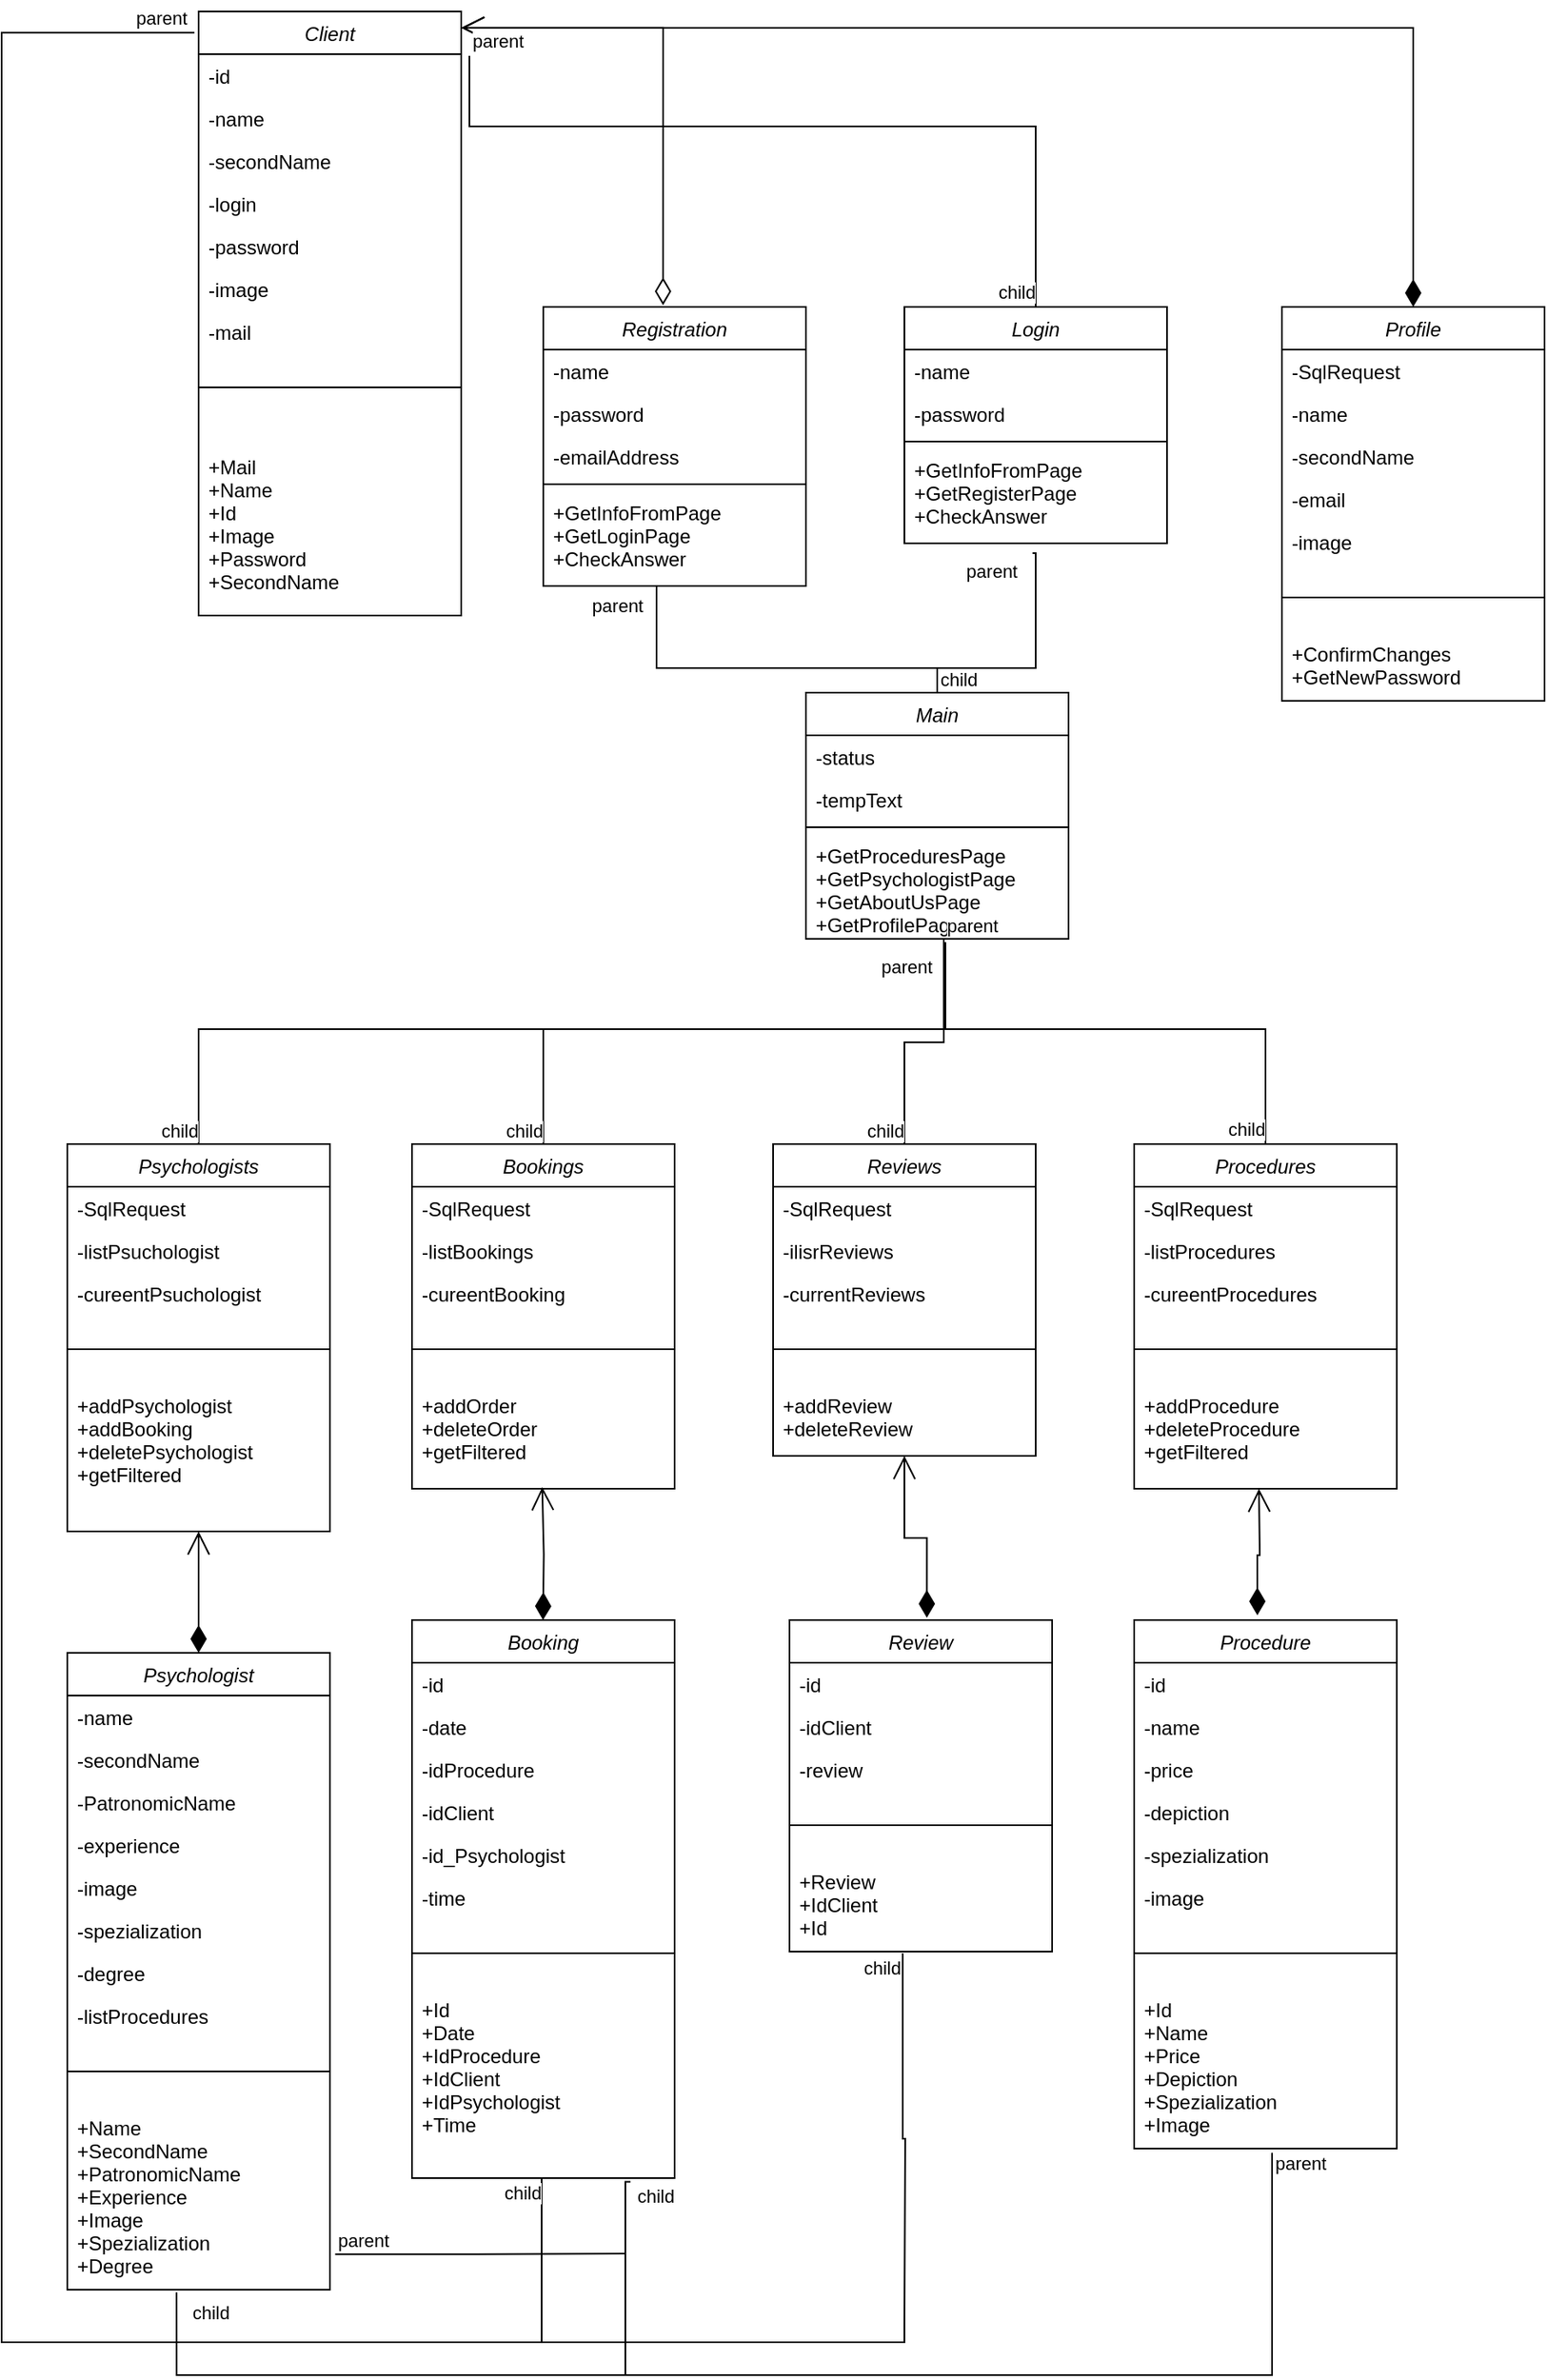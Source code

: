 <mxfile version="21.1.1" type="device">
  <diagram id="C5RBs43oDa-KdzZeNtuy" name="Page-1">
    <mxGraphModel dx="1161" dy="632" grid="1" gridSize="10" guides="1" tooltips="1" connect="1" arrows="1" fold="1" page="1" pageScale="1" pageWidth="827" pageHeight="1169" math="0" shadow="0">
      <root>
        <mxCell id="WIyWlLk6GJQsqaUBKTNV-0" />
        <mxCell id="WIyWlLk6GJQsqaUBKTNV-1" parent="WIyWlLk6GJQsqaUBKTNV-0" />
        <mxCell id="zkfFHV4jXpPFQw0GAbJ--0" value="Login" style="swimlane;fontStyle=2;align=center;verticalAlign=top;childLayout=stackLayout;horizontal=1;startSize=26;horizontalStack=0;resizeParent=1;resizeLast=0;collapsible=1;marginBottom=0;rounded=0;shadow=0;strokeWidth=1;" parent="WIyWlLk6GJQsqaUBKTNV-1" vertex="1">
          <mxGeometry x="950" y="200" width="160" height="144" as="geometry">
            <mxRectangle x="230" y="140" width="160" height="26" as="alternateBounds" />
          </mxGeometry>
        </mxCell>
        <mxCell id="zkfFHV4jXpPFQw0GAbJ--1" value="-name" style="text;align=left;verticalAlign=top;spacingLeft=4;spacingRight=4;overflow=hidden;rotatable=0;points=[[0,0.5],[1,0.5]];portConstraint=eastwest;" parent="zkfFHV4jXpPFQw0GAbJ--0" vertex="1">
          <mxGeometry y="26" width="160" height="26" as="geometry" />
        </mxCell>
        <mxCell id="zkfFHV4jXpPFQw0GAbJ--2" value="-password" style="text;align=left;verticalAlign=top;spacingLeft=4;spacingRight=4;overflow=hidden;rotatable=0;points=[[0,0.5],[1,0.5]];portConstraint=eastwest;rounded=0;shadow=0;html=0;" parent="zkfFHV4jXpPFQw0GAbJ--0" vertex="1">
          <mxGeometry y="52" width="160" height="26" as="geometry" />
        </mxCell>
        <mxCell id="zkfFHV4jXpPFQw0GAbJ--4" value="" style="line;html=1;strokeWidth=1;align=left;verticalAlign=middle;spacingTop=-1;spacingLeft=3;spacingRight=3;rotatable=0;labelPosition=right;points=[];portConstraint=eastwest;" parent="zkfFHV4jXpPFQw0GAbJ--0" vertex="1">
          <mxGeometry y="78" width="160" height="8" as="geometry" />
        </mxCell>
        <mxCell id="zkfFHV4jXpPFQw0GAbJ--5" value="+GetInfoFromPage&#xa;+GetRegisterPage&#xa;+CheckAnswer" style="text;align=left;verticalAlign=top;spacingLeft=4;spacingRight=4;overflow=hidden;rotatable=0;points=[[0,0.5],[1,0.5]];portConstraint=eastwest;" parent="zkfFHV4jXpPFQw0GAbJ--0" vertex="1">
          <mxGeometry y="86" width="160" height="58" as="geometry" />
        </mxCell>
        <mxCell id="DSKrsRKbFXYsqe4rTTjS-1" value="Registration" style="swimlane;fontStyle=2;align=center;verticalAlign=top;childLayout=stackLayout;horizontal=1;startSize=26;horizontalStack=0;resizeParent=1;resizeLast=0;collapsible=1;marginBottom=0;rounded=0;shadow=0;strokeWidth=1;" vertex="1" parent="WIyWlLk6GJQsqaUBKTNV-1">
          <mxGeometry x="730" y="200" width="160" height="170" as="geometry">
            <mxRectangle x="230" y="140" width="160" height="26" as="alternateBounds" />
          </mxGeometry>
        </mxCell>
        <mxCell id="DSKrsRKbFXYsqe4rTTjS-2" value="-name" style="text;align=left;verticalAlign=top;spacingLeft=4;spacingRight=4;overflow=hidden;rotatable=0;points=[[0,0.5],[1,0.5]];portConstraint=eastwest;" vertex="1" parent="DSKrsRKbFXYsqe4rTTjS-1">
          <mxGeometry y="26" width="160" height="26" as="geometry" />
        </mxCell>
        <mxCell id="DSKrsRKbFXYsqe4rTTjS-3" value="-password" style="text;align=left;verticalAlign=top;spacingLeft=4;spacingRight=4;overflow=hidden;rotatable=0;points=[[0,0.5],[1,0.5]];portConstraint=eastwest;rounded=0;shadow=0;html=0;" vertex="1" parent="DSKrsRKbFXYsqe4rTTjS-1">
          <mxGeometry y="52" width="160" height="26" as="geometry" />
        </mxCell>
        <mxCell id="DSKrsRKbFXYsqe4rTTjS-4" value="-emailAddress" style="text;align=left;verticalAlign=top;spacingLeft=4;spacingRight=4;overflow=hidden;rotatable=0;points=[[0,0.5],[1,0.5]];portConstraint=eastwest;rounded=0;shadow=0;html=0;" vertex="1" parent="DSKrsRKbFXYsqe4rTTjS-1">
          <mxGeometry y="78" width="160" height="26" as="geometry" />
        </mxCell>
        <mxCell id="DSKrsRKbFXYsqe4rTTjS-5" value="" style="line;html=1;strokeWidth=1;align=left;verticalAlign=middle;spacingTop=-1;spacingLeft=3;spacingRight=3;rotatable=0;labelPosition=right;points=[];portConstraint=eastwest;" vertex="1" parent="DSKrsRKbFXYsqe4rTTjS-1">
          <mxGeometry y="104" width="160" height="8" as="geometry" />
        </mxCell>
        <mxCell id="DSKrsRKbFXYsqe4rTTjS-6" value="+GetInfoFromPage&#xa;+GetLoginPage&#xa;+CheckAnswer" style="text;align=left;verticalAlign=top;spacingLeft=4;spacingRight=4;overflow=hidden;rotatable=0;points=[[0,0.5],[1,0.5]];portConstraint=eastwest;" vertex="1" parent="DSKrsRKbFXYsqe4rTTjS-1">
          <mxGeometry y="112" width="160" height="58" as="geometry" />
        </mxCell>
        <mxCell id="DSKrsRKbFXYsqe4rTTjS-7" value="Main" style="swimlane;fontStyle=2;align=center;verticalAlign=top;childLayout=stackLayout;horizontal=1;startSize=26;horizontalStack=0;resizeParent=1;resizeLast=0;collapsible=1;marginBottom=0;rounded=0;shadow=0;strokeWidth=1;" vertex="1" parent="WIyWlLk6GJQsqaUBKTNV-1">
          <mxGeometry x="890" y="435" width="160" height="150" as="geometry">
            <mxRectangle x="230" y="140" width="160" height="26" as="alternateBounds" />
          </mxGeometry>
        </mxCell>
        <mxCell id="DSKrsRKbFXYsqe4rTTjS-8" value="-status" style="text;align=left;verticalAlign=top;spacingLeft=4;spacingRight=4;overflow=hidden;rotatable=0;points=[[0,0.5],[1,0.5]];portConstraint=eastwest;" vertex="1" parent="DSKrsRKbFXYsqe4rTTjS-7">
          <mxGeometry y="26" width="160" height="26" as="geometry" />
        </mxCell>
        <mxCell id="DSKrsRKbFXYsqe4rTTjS-9" value="-tempText" style="text;align=left;verticalAlign=top;spacingLeft=4;spacingRight=4;overflow=hidden;rotatable=0;points=[[0,0.5],[1,0.5]];portConstraint=eastwest;rounded=0;shadow=0;html=0;" vertex="1" parent="DSKrsRKbFXYsqe4rTTjS-7">
          <mxGeometry y="52" width="160" height="26" as="geometry" />
        </mxCell>
        <mxCell id="DSKrsRKbFXYsqe4rTTjS-10" value="" style="line;html=1;strokeWidth=1;align=left;verticalAlign=middle;spacingTop=-1;spacingLeft=3;spacingRight=3;rotatable=0;labelPosition=right;points=[];portConstraint=eastwest;" vertex="1" parent="DSKrsRKbFXYsqe4rTTjS-7">
          <mxGeometry y="78" width="160" height="8" as="geometry" />
        </mxCell>
        <mxCell id="DSKrsRKbFXYsqe4rTTjS-11" value="+GetProceduresPage&#xa;+GetPsychologistPage&#xa;+GetAboutUsPage&#xa;+GetProfilePage&#xa;" style="text;align=left;verticalAlign=top;spacingLeft=4;spacingRight=4;overflow=hidden;rotatable=0;points=[[0,0.5],[1,0.5]];portConstraint=eastwest;" vertex="1" parent="DSKrsRKbFXYsqe4rTTjS-7">
          <mxGeometry y="86" width="160" height="64" as="geometry" />
        </mxCell>
        <mxCell id="DSKrsRKbFXYsqe4rTTjS-12" value="Profile" style="swimlane;fontStyle=2;align=center;verticalAlign=top;childLayout=stackLayout;horizontal=1;startSize=26;horizontalStack=0;resizeParent=1;resizeLast=0;collapsible=1;marginBottom=0;rounded=0;shadow=0;strokeWidth=1;" vertex="1" parent="WIyWlLk6GJQsqaUBKTNV-1">
          <mxGeometry x="1180" y="200" width="160" height="240" as="geometry">
            <mxRectangle x="230" y="140" width="160" height="26" as="alternateBounds" />
          </mxGeometry>
        </mxCell>
        <mxCell id="DSKrsRKbFXYsqe4rTTjS-13" value="-SqlRequest" style="text;align=left;verticalAlign=top;spacingLeft=4;spacingRight=4;overflow=hidden;rotatable=0;points=[[0,0.5],[1,0.5]];portConstraint=eastwest;" vertex="1" parent="DSKrsRKbFXYsqe4rTTjS-12">
          <mxGeometry y="26" width="160" height="26" as="geometry" />
        </mxCell>
        <mxCell id="DSKrsRKbFXYsqe4rTTjS-14" value="-name" style="text;align=left;verticalAlign=top;spacingLeft=4;spacingRight=4;overflow=hidden;rotatable=0;points=[[0,0.5],[1,0.5]];portConstraint=eastwest;rounded=0;shadow=0;html=0;" vertex="1" parent="DSKrsRKbFXYsqe4rTTjS-12">
          <mxGeometry y="52" width="160" height="26" as="geometry" />
        </mxCell>
        <mxCell id="DSKrsRKbFXYsqe4rTTjS-17" value="-secondName" style="text;align=left;verticalAlign=top;spacingLeft=4;spacingRight=4;overflow=hidden;rotatable=0;points=[[0,0.5],[1,0.5]];portConstraint=eastwest;rounded=0;shadow=0;html=0;" vertex="1" parent="DSKrsRKbFXYsqe4rTTjS-12">
          <mxGeometry y="78" width="160" height="26" as="geometry" />
        </mxCell>
        <mxCell id="DSKrsRKbFXYsqe4rTTjS-18" value="-email" style="text;align=left;verticalAlign=top;spacingLeft=4;spacingRight=4;overflow=hidden;rotatable=0;points=[[0,0.5],[1,0.5]];portConstraint=eastwest;rounded=0;shadow=0;html=0;" vertex="1" parent="DSKrsRKbFXYsqe4rTTjS-12">
          <mxGeometry y="104" width="160" height="26" as="geometry" />
        </mxCell>
        <mxCell id="DSKrsRKbFXYsqe4rTTjS-19" value="-image" style="text;align=left;verticalAlign=top;spacingLeft=4;spacingRight=4;overflow=hidden;rotatable=0;points=[[0,0.5],[1,0.5]];portConstraint=eastwest;rounded=0;shadow=0;html=0;" vertex="1" parent="DSKrsRKbFXYsqe4rTTjS-12">
          <mxGeometry y="130" width="160" height="26" as="geometry" />
        </mxCell>
        <mxCell id="DSKrsRKbFXYsqe4rTTjS-15" value="" style="line;html=1;strokeWidth=1;align=left;verticalAlign=middle;spacingTop=-1;spacingLeft=3;spacingRight=3;rotatable=0;labelPosition=right;points=[];portConstraint=eastwest;" vertex="1" parent="DSKrsRKbFXYsqe4rTTjS-12">
          <mxGeometry y="156" width="160" height="42" as="geometry" />
        </mxCell>
        <mxCell id="DSKrsRKbFXYsqe4rTTjS-16" value="+ConfirmChanges&#xa;+GetNewPassword" style="text;align=left;verticalAlign=top;spacingLeft=4;spacingRight=4;overflow=hidden;rotatable=0;points=[[0,0.5],[1,0.5]];portConstraint=eastwest;" vertex="1" parent="DSKrsRKbFXYsqe4rTTjS-12">
          <mxGeometry y="198" width="160" height="42" as="geometry" />
        </mxCell>
        <mxCell id="DSKrsRKbFXYsqe4rTTjS-22" value="Psychologists" style="swimlane;fontStyle=2;align=center;verticalAlign=top;childLayout=stackLayout;horizontal=1;startSize=26;horizontalStack=0;resizeParent=1;resizeLast=0;collapsible=1;marginBottom=0;rounded=0;shadow=0;strokeWidth=1;" vertex="1" parent="WIyWlLk6GJQsqaUBKTNV-1">
          <mxGeometry x="440" y="710" width="160" height="236" as="geometry">
            <mxRectangle x="230" y="140" width="160" height="26" as="alternateBounds" />
          </mxGeometry>
        </mxCell>
        <mxCell id="DSKrsRKbFXYsqe4rTTjS-23" value="-SqlRequest" style="text;align=left;verticalAlign=top;spacingLeft=4;spacingRight=4;overflow=hidden;rotatable=0;points=[[0,0.5],[1,0.5]];portConstraint=eastwest;" vertex="1" parent="DSKrsRKbFXYsqe4rTTjS-22">
          <mxGeometry y="26" width="160" height="26" as="geometry" />
        </mxCell>
        <mxCell id="DSKrsRKbFXYsqe4rTTjS-24" value="-listPsuchologist" style="text;align=left;verticalAlign=top;spacingLeft=4;spacingRight=4;overflow=hidden;rotatable=0;points=[[0,0.5],[1,0.5]];portConstraint=eastwest;rounded=0;shadow=0;html=0;" vertex="1" parent="DSKrsRKbFXYsqe4rTTjS-22">
          <mxGeometry y="52" width="160" height="26" as="geometry" />
        </mxCell>
        <mxCell id="DSKrsRKbFXYsqe4rTTjS-25" value="-cureentPsuchologist" style="text;align=left;verticalAlign=top;spacingLeft=4;spacingRight=4;overflow=hidden;rotatable=0;points=[[0,0.5],[1,0.5]];portConstraint=eastwest;rounded=0;shadow=0;html=0;" vertex="1" parent="DSKrsRKbFXYsqe4rTTjS-22">
          <mxGeometry y="78" width="160" height="26" as="geometry" />
        </mxCell>
        <mxCell id="DSKrsRKbFXYsqe4rTTjS-28" value="" style="line;html=1;strokeWidth=1;align=left;verticalAlign=middle;spacingTop=-1;spacingLeft=3;spacingRight=3;rotatable=0;labelPosition=right;points=[];portConstraint=eastwest;" vertex="1" parent="DSKrsRKbFXYsqe4rTTjS-22">
          <mxGeometry y="104" width="160" height="42" as="geometry" />
        </mxCell>
        <mxCell id="DSKrsRKbFXYsqe4rTTjS-29" value="+addPsychologist&#xa;+addBooking&#xa;+deletePsychologist&#xa;+getFiltered" style="text;align=left;verticalAlign=top;spacingLeft=4;spacingRight=4;overflow=hidden;rotatable=0;points=[[0,0.5],[1,0.5]];portConstraint=eastwest;" vertex="1" parent="DSKrsRKbFXYsqe4rTTjS-22">
          <mxGeometry y="146" width="160" height="64" as="geometry" />
        </mxCell>
        <mxCell id="DSKrsRKbFXYsqe4rTTjS-30" value="Procedures" style="swimlane;fontStyle=2;align=center;verticalAlign=top;childLayout=stackLayout;horizontal=1;startSize=26;horizontalStack=0;resizeParent=1;resizeLast=0;collapsible=1;marginBottom=0;rounded=0;shadow=0;strokeWidth=1;" vertex="1" parent="WIyWlLk6GJQsqaUBKTNV-1">
          <mxGeometry x="1090" y="710" width="160" height="210" as="geometry">
            <mxRectangle x="230" y="140" width="160" height="26" as="alternateBounds" />
          </mxGeometry>
        </mxCell>
        <mxCell id="DSKrsRKbFXYsqe4rTTjS-31" value="-SqlRequest" style="text;align=left;verticalAlign=top;spacingLeft=4;spacingRight=4;overflow=hidden;rotatable=0;points=[[0,0.5],[1,0.5]];portConstraint=eastwest;" vertex="1" parent="DSKrsRKbFXYsqe4rTTjS-30">
          <mxGeometry y="26" width="160" height="26" as="geometry" />
        </mxCell>
        <mxCell id="DSKrsRKbFXYsqe4rTTjS-32" value="-listProcedures" style="text;align=left;verticalAlign=top;spacingLeft=4;spacingRight=4;overflow=hidden;rotatable=0;points=[[0,0.5],[1,0.5]];portConstraint=eastwest;rounded=0;shadow=0;html=0;" vertex="1" parent="DSKrsRKbFXYsqe4rTTjS-30">
          <mxGeometry y="52" width="160" height="26" as="geometry" />
        </mxCell>
        <mxCell id="DSKrsRKbFXYsqe4rTTjS-33" value="-cureentProcedures" style="text;align=left;verticalAlign=top;spacingLeft=4;spacingRight=4;overflow=hidden;rotatable=0;points=[[0,0.5],[1,0.5]];portConstraint=eastwest;rounded=0;shadow=0;html=0;" vertex="1" parent="DSKrsRKbFXYsqe4rTTjS-30">
          <mxGeometry y="78" width="160" height="26" as="geometry" />
        </mxCell>
        <mxCell id="DSKrsRKbFXYsqe4rTTjS-109" value="" style="line;html=1;strokeWidth=1;align=left;verticalAlign=middle;spacingTop=-1;spacingLeft=3;spacingRight=3;rotatable=0;labelPosition=right;points=[];portConstraint=eastwest;" vertex="1" parent="DSKrsRKbFXYsqe4rTTjS-30">
          <mxGeometry y="104" width="160" height="42" as="geometry" />
        </mxCell>
        <mxCell id="DSKrsRKbFXYsqe4rTTjS-35" value="+addProcedure&#xa;+deleteProcedure&#xa;+getFiltered" style="text;align=left;verticalAlign=top;spacingLeft=4;spacingRight=4;overflow=hidden;rotatable=0;points=[[0,0.5],[1,0.5]];portConstraint=eastwest;" vertex="1" parent="DSKrsRKbFXYsqe4rTTjS-30">
          <mxGeometry y="146" width="160" height="64" as="geometry" />
        </mxCell>
        <mxCell id="DSKrsRKbFXYsqe4rTTjS-36" value="Reviews" style="swimlane;fontStyle=2;align=center;verticalAlign=top;childLayout=stackLayout;horizontal=1;startSize=26;horizontalStack=0;resizeParent=1;resizeLast=0;collapsible=1;marginBottom=0;rounded=0;shadow=0;strokeWidth=1;" vertex="1" parent="WIyWlLk6GJQsqaUBKTNV-1">
          <mxGeometry x="870" y="710" width="160" height="190" as="geometry">
            <mxRectangle x="230" y="140" width="160" height="26" as="alternateBounds" />
          </mxGeometry>
        </mxCell>
        <mxCell id="DSKrsRKbFXYsqe4rTTjS-37" value="-SqlRequest" style="text;align=left;verticalAlign=top;spacingLeft=4;spacingRight=4;overflow=hidden;rotatable=0;points=[[0,0.5],[1,0.5]];portConstraint=eastwest;" vertex="1" parent="DSKrsRKbFXYsqe4rTTjS-36">
          <mxGeometry y="26" width="160" height="26" as="geometry" />
        </mxCell>
        <mxCell id="DSKrsRKbFXYsqe4rTTjS-38" value="-ilisrReviews" style="text;align=left;verticalAlign=top;spacingLeft=4;spacingRight=4;overflow=hidden;rotatable=0;points=[[0,0.5],[1,0.5]];portConstraint=eastwest;rounded=0;shadow=0;html=0;" vertex="1" parent="DSKrsRKbFXYsqe4rTTjS-36">
          <mxGeometry y="52" width="160" height="26" as="geometry" />
        </mxCell>
        <mxCell id="DSKrsRKbFXYsqe4rTTjS-39" value="-currentReviews" style="text;align=left;verticalAlign=top;spacingLeft=4;spacingRight=4;overflow=hidden;rotatable=0;points=[[0,0.5],[1,0.5]];portConstraint=eastwest;rounded=0;shadow=0;html=0;" vertex="1" parent="DSKrsRKbFXYsqe4rTTjS-36">
          <mxGeometry y="78" width="160" height="26" as="geometry" />
        </mxCell>
        <mxCell id="DSKrsRKbFXYsqe4rTTjS-40" value="" style="line;html=1;strokeWidth=1;align=left;verticalAlign=middle;spacingTop=-1;spacingLeft=3;spacingRight=3;rotatable=0;labelPosition=right;points=[];portConstraint=eastwest;" vertex="1" parent="DSKrsRKbFXYsqe4rTTjS-36">
          <mxGeometry y="104" width="160" height="42" as="geometry" />
        </mxCell>
        <mxCell id="DSKrsRKbFXYsqe4rTTjS-41" value="+addReview&#xa;+deleteReview" style="text;align=left;verticalAlign=top;spacingLeft=4;spacingRight=4;overflow=hidden;rotatable=0;points=[[0,0.5],[1,0.5]];portConstraint=eastwest;" vertex="1" parent="DSKrsRKbFXYsqe4rTTjS-36">
          <mxGeometry y="146" width="160" height="44" as="geometry" />
        </mxCell>
        <mxCell id="DSKrsRKbFXYsqe4rTTjS-43" value="Booking" style="swimlane;fontStyle=2;align=center;verticalAlign=top;childLayout=stackLayout;horizontal=1;startSize=26;horizontalStack=0;resizeParent=1;resizeLast=0;collapsible=1;marginBottom=0;rounded=0;shadow=0;strokeWidth=1;" vertex="1" parent="WIyWlLk6GJQsqaUBKTNV-1">
          <mxGeometry x="650" y="1000" width="160" height="340" as="geometry">
            <mxRectangle x="230" y="140" width="160" height="26" as="alternateBounds" />
          </mxGeometry>
        </mxCell>
        <mxCell id="DSKrsRKbFXYsqe4rTTjS-45" value="-id" style="text;align=left;verticalAlign=top;spacingLeft=4;spacingRight=4;overflow=hidden;rotatable=0;points=[[0,0.5],[1,0.5]];portConstraint=eastwest;rounded=0;shadow=0;html=0;" vertex="1" parent="DSKrsRKbFXYsqe4rTTjS-43">
          <mxGeometry y="26" width="160" height="26" as="geometry" />
        </mxCell>
        <mxCell id="DSKrsRKbFXYsqe4rTTjS-46" value="-date" style="text;align=left;verticalAlign=top;spacingLeft=4;spacingRight=4;overflow=hidden;rotatable=0;points=[[0,0.5],[1,0.5]];portConstraint=eastwest;rounded=0;shadow=0;html=0;" vertex="1" parent="DSKrsRKbFXYsqe4rTTjS-43">
          <mxGeometry y="52" width="160" height="26" as="geometry" />
        </mxCell>
        <mxCell id="DSKrsRKbFXYsqe4rTTjS-61" value="-idProcedure" style="text;align=left;verticalAlign=top;spacingLeft=4;spacingRight=4;overflow=hidden;rotatable=0;points=[[0,0.5],[1,0.5]];portConstraint=eastwest;rounded=0;shadow=0;html=0;" vertex="1" parent="DSKrsRKbFXYsqe4rTTjS-43">
          <mxGeometry y="78" width="160" height="26" as="geometry" />
        </mxCell>
        <mxCell id="DSKrsRKbFXYsqe4rTTjS-62" value="-idClient" style="text;align=left;verticalAlign=top;spacingLeft=4;spacingRight=4;overflow=hidden;rotatable=0;points=[[0,0.5],[1,0.5]];portConstraint=eastwest;rounded=0;shadow=0;html=0;" vertex="1" parent="DSKrsRKbFXYsqe4rTTjS-43">
          <mxGeometry y="104" width="160" height="26" as="geometry" />
        </mxCell>
        <mxCell id="DSKrsRKbFXYsqe4rTTjS-63" value="-id_Psychologist" style="text;align=left;verticalAlign=top;spacingLeft=4;spacingRight=4;overflow=hidden;rotatable=0;points=[[0,0.5],[1,0.5]];portConstraint=eastwest;rounded=0;shadow=0;html=0;" vertex="1" parent="DSKrsRKbFXYsqe4rTTjS-43">
          <mxGeometry y="130" width="160" height="26" as="geometry" />
        </mxCell>
        <mxCell id="DSKrsRKbFXYsqe4rTTjS-64" value="-time" style="text;align=left;verticalAlign=top;spacingLeft=4;spacingRight=4;overflow=hidden;rotatable=0;points=[[0,0.5],[1,0.5]];portConstraint=eastwest;rounded=0;shadow=0;html=0;" vertex="1" parent="DSKrsRKbFXYsqe4rTTjS-43">
          <mxGeometry y="156" width="160" height="26" as="geometry" />
        </mxCell>
        <mxCell id="DSKrsRKbFXYsqe4rTTjS-110" value="" style="line;html=1;strokeWidth=1;align=left;verticalAlign=middle;spacingTop=-1;spacingLeft=3;spacingRight=3;rotatable=0;labelPosition=right;points=[];portConstraint=eastwest;" vertex="1" parent="DSKrsRKbFXYsqe4rTTjS-43">
          <mxGeometry y="182" width="160" height="42" as="geometry" />
        </mxCell>
        <mxCell id="DSKrsRKbFXYsqe4rTTjS-108" value="+Id&#xa;+Date&#xa;+IdProcedure&#xa;+IdClient&#xa;+IdPsychologist&#xa;+Time" style="text;align=left;verticalAlign=top;spacingLeft=4;spacingRight=4;overflow=hidden;rotatable=0;points=[[0,0.5],[1,0.5]];portConstraint=eastwest;rounded=0;shadow=0;html=0;" vertex="1" parent="DSKrsRKbFXYsqe4rTTjS-43">
          <mxGeometry y="224" width="160" height="116" as="geometry" />
        </mxCell>
        <mxCell id="DSKrsRKbFXYsqe4rTTjS-55" value="Bookings" style="swimlane;fontStyle=2;align=center;verticalAlign=top;childLayout=stackLayout;horizontal=1;startSize=26;horizontalStack=0;resizeParent=1;resizeLast=0;collapsible=1;marginBottom=0;rounded=0;shadow=0;strokeWidth=1;" vertex="1" parent="WIyWlLk6GJQsqaUBKTNV-1">
          <mxGeometry x="650" y="710" width="160" height="210" as="geometry">
            <mxRectangle x="230" y="140" width="160" height="26" as="alternateBounds" />
          </mxGeometry>
        </mxCell>
        <mxCell id="DSKrsRKbFXYsqe4rTTjS-56" value="-SqlRequest" style="text;align=left;verticalAlign=top;spacingLeft=4;spacingRight=4;overflow=hidden;rotatable=0;points=[[0,0.5],[1,0.5]];portConstraint=eastwest;" vertex="1" parent="DSKrsRKbFXYsqe4rTTjS-55">
          <mxGeometry y="26" width="160" height="26" as="geometry" />
        </mxCell>
        <mxCell id="DSKrsRKbFXYsqe4rTTjS-57" value="-listBookings" style="text;align=left;verticalAlign=top;spacingLeft=4;spacingRight=4;overflow=hidden;rotatable=0;points=[[0,0.5],[1,0.5]];portConstraint=eastwest;rounded=0;shadow=0;html=0;" vertex="1" parent="DSKrsRKbFXYsqe4rTTjS-55">
          <mxGeometry y="52" width="160" height="26" as="geometry" />
        </mxCell>
        <mxCell id="DSKrsRKbFXYsqe4rTTjS-58" value="-cureentBooking" style="text;align=left;verticalAlign=top;spacingLeft=4;spacingRight=4;overflow=hidden;rotatable=0;points=[[0,0.5],[1,0.5]];portConstraint=eastwest;rounded=0;shadow=0;html=0;" vertex="1" parent="DSKrsRKbFXYsqe4rTTjS-55">
          <mxGeometry y="78" width="160" height="26" as="geometry" />
        </mxCell>
        <mxCell id="DSKrsRKbFXYsqe4rTTjS-59" value="" style="line;html=1;strokeWidth=1;align=left;verticalAlign=middle;spacingTop=-1;spacingLeft=3;spacingRight=3;rotatable=0;labelPosition=right;points=[];portConstraint=eastwest;" vertex="1" parent="DSKrsRKbFXYsqe4rTTjS-55">
          <mxGeometry y="104" width="160" height="42" as="geometry" />
        </mxCell>
        <mxCell id="DSKrsRKbFXYsqe4rTTjS-60" value="+addOrder&#xa;+deleteOrder&#xa;+getFiltered" style="text;align=left;verticalAlign=top;spacingLeft=4;spacingRight=4;overflow=hidden;rotatable=0;points=[[0,0.5],[1,0.5]];portConstraint=eastwest;" vertex="1" parent="DSKrsRKbFXYsqe4rTTjS-55">
          <mxGeometry y="146" width="160" height="64" as="geometry" />
        </mxCell>
        <mxCell id="DSKrsRKbFXYsqe4rTTjS-66" value="Psychologist" style="swimlane;fontStyle=2;align=center;verticalAlign=top;childLayout=stackLayout;horizontal=1;startSize=26;horizontalStack=0;resizeParent=1;resizeLast=0;collapsible=1;marginBottom=0;rounded=0;shadow=0;strokeWidth=1;" vertex="1" parent="WIyWlLk6GJQsqaUBKTNV-1">
          <mxGeometry x="440" y="1020" width="160" height="388" as="geometry">
            <mxRectangle x="230" y="140" width="160" height="26" as="alternateBounds" />
          </mxGeometry>
        </mxCell>
        <mxCell id="DSKrsRKbFXYsqe4rTTjS-68" value="-name" style="text;align=left;verticalAlign=top;spacingLeft=4;spacingRight=4;overflow=hidden;rotatable=0;points=[[0,0.5],[1,0.5]];portConstraint=eastwest;rounded=0;shadow=0;html=0;" vertex="1" parent="DSKrsRKbFXYsqe4rTTjS-66">
          <mxGeometry y="26" width="160" height="26" as="geometry" />
        </mxCell>
        <mxCell id="DSKrsRKbFXYsqe4rTTjS-69" value="-secondName" style="text;align=left;verticalAlign=top;spacingLeft=4;spacingRight=4;overflow=hidden;rotatable=0;points=[[0,0.5],[1,0.5]];portConstraint=eastwest;rounded=0;shadow=0;html=0;" vertex="1" parent="DSKrsRKbFXYsqe4rTTjS-66">
          <mxGeometry y="52" width="160" height="26" as="geometry" />
        </mxCell>
        <mxCell id="DSKrsRKbFXYsqe4rTTjS-72" value="-PatronomicName" style="text;align=left;verticalAlign=top;spacingLeft=4;spacingRight=4;overflow=hidden;rotatable=0;points=[[0,0.5],[1,0.5]];portConstraint=eastwest;rounded=0;shadow=0;html=0;" vertex="1" parent="DSKrsRKbFXYsqe4rTTjS-66">
          <mxGeometry y="78" width="160" height="26" as="geometry" />
        </mxCell>
        <mxCell id="DSKrsRKbFXYsqe4rTTjS-73" value="-experience" style="text;align=left;verticalAlign=top;spacingLeft=4;spacingRight=4;overflow=hidden;rotatable=0;points=[[0,0.5],[1,0.5]];portConstraint=eastwest;rounded=0;shadow=0;html=0;" vertex="1" parent="DSKrsRKbFXYsqe4rTTjS-66">
          <mxGeometry y="104" width="160" height="26" as="geometry" />
        </mxCell>
        <mxCell id="DSKrsRKbFXYsqe4rTTjS-74" value="-image" style="text;align=left;verticalAlign=top;spacingLeft=4;spacingRight=4;overflow=hidden;rotatable=0;points=[[0,0.5],[1,0.5]];portConstraint=eastwest;rounded=0;shadow=0;html=0;" vertex="1" parent="DSKrsRKbFXYsqe4rTTjS-66">
          <mxGeometry y="130" width="160" height="26" as="geometry" />
        </mxCell>
        <mxCell id="DSKrsRKbFXYsqe4rTTjS-75" value="-spezialization" style="text;align=left;verticalAlign=top;spacingLeft=4;spacingRight=4;overflow=hidden;rotatable=0;points=[[0,0.5],[1,0.5]];portConstraint=eastwest;rounded=0;shadow=0;html=0;" vertex="1" parent="DSKrsRKbFXYsqe4rTTjS-66">
          <mxGeometry y="156" width="160" height="26" as="geometry" />
        </mxCell>
        <mxCell id="DSKrsRKbFXYsqe4rTTjS-76" value="-degree" style="text;align=left;verticalAlign=top;spacingLeft=4;spacingRight=4;overflow=hidden;rotatable=0;points=[[0,0.5],[1,0.5]];portConstraint=eastwest;rounded=0;shadow=0;html=0;" vertex="1" parent="DSKrsRKbFXYsqe4rTTjS-66">
          <mxGeometry y="182" width="160" height="26" as="geometry" />
        </mxCell>
        <mxCell id="DSKrsRKbFXYsqe4rTTjS-157" value="-listProcedures" style="text;align=left;verticalAlign=top;spacingLeft=4;spacingRight=4;overflow=hidden;rotatable=0;points=[[0,0.5],[1,0.5]];portConstraint=eastwest;rounded=0;shadow=0;html=0;" vertex="1" parent="DSKrsRKbFXYsqe4rTTjS-66">
          <mxGeometry y="208" width="160" height="26" as="geometry" />
        </mxCell>
        <mxCell id="DSKrsRKbFXYsqe4rTTjS-113" value="" style="line;html=1;strokeWidth=1;align=left;verticalAlign=middle;spacingTop=-1;spacingLeft=3;spacingRight=3;rotatable=0;labelPosition=right;points=[];portConstraint=eastwest;" vertex="1" parent="DSKrsRKbFXYsqe4rTTjS-66">
          <mxGeometry y="234" width="160" height="42" as="geometry" />
        </mxCell>
        <mxCell id="DSKrsRKbFXYsqe4rTTjS-107" value="+Name&#xa;+SecondName&#xa;+PatronomicName&#xa;+Experience&#xa;+Image&#xa;+Spezialization&#xa;+Degree" style="text;align=left;verticalAlign=top;spacingLeft=4;spacingRight=4;overflow=hidden;rotatable=0;points=[[0,0.5],[1,0.5]];portConstraint=eastwest;rounded=0;shadow=0;html=0;" vertex="1" parent="DSKrsRKbFXYsqe4rTTjS-66">
          <mxGeometry y="276" width="160" height="112" as="geometry" />
        </mxCell>
        <mxCell id="DSKrsRKbFXYsqe4rTTjS-77" value="Procedure" style="swimlane;fontStyle=2;align=center;verticalAlign=top;childLayout=stackLayout;horizontal=1;startSize=26;horizontalStack=0;resizeParent=1;resizeLast=0;collapsible=1;marginBottom=0;rounded=0;shadow=0;strokeWidth=1;" vertex="1" parent="WIyWlLk6GJQsqaUBKTNV-1">
          <mxGeometry x="1090" y="1000" width="160" height="322" as="geometry">
            <mxRectangle x="230" y="140" width="160" height="26" as="alternateBounds" />
          </mxGeometry>
        </mxCell>
        <mxCell id="DSKrsRKbFXYsqe4rTTjS-79" value="-id" style="text;align=left;verticalAlign=top;spacingLeft=4;spacingRight=4;overflow=hidden;rotatable=0;points=[[0,0.5],[1,0.5]];portConstraint=eastwest;rounded=0;shadow=0;html=0;" vertex="1" parent="DSKrsRKbFXYsqe4rTTjS-77">
          <mxGeometry y="26" width="160" height="26" as="geometry" />
        </mxCell>
        <mxCell id="DSKrsRKbFXYsqe4rTTjS-80" value="-name" style="text;align=left;verticalAlign=top;spacingLeft=4;spacingRight=4;overflow=hidden;rotatable=0;points=[[0,0.5],[1,0.5]];portConstraint=eastwest;rounded=0;shadow=0;html=0;" vertex="1" parent="DSKrsRKbFXYsqe4rTTjS-77">
          <mxGeometry y="52" width="160" height="26" as="geometry" />
        </mxCell>
        <mxCell id="DSKrsRKbFXYsqe4rTTjS-83" value="-price" style="text;align=left;verticalAlign=top;spacingLeft=4;spacingRight=4;overflow=hidden;rotatable=0;points=[[0,0.5],[1,0.5]];portConstraint=eastwest;rounded=0;shadow=0;html=0;" vertex="1" parent="DSKrsRKbFXYsqe4rTTjS-77">
          <mxGeometry y="78" width="160" height="26" as="geometry" />
        </mxCell>
        <mxCell id="DSKrsRKbFXYsqe4rTTjS-84" value="-depiction" style="text;align=left;verticalAlign=top;spacingLeft=4;spacingRight=4;overflow=hidden;rotatable=0;points=[[0,0.5],[1,0.5]];portConstraint=eastwest;rounded=0;shadow=0;html=0;" vertex="1" parent="DSKrsRKbFXYsqe4rTTjS-77">
          <mxGeometry y="104" width="160" height="26" as="geometry" />
        </mxCell>
        <mxCell id="DSKrsRKbFXYsqe4rTTjS-85" value="-spezialization" style="text;align=left;verticalAlign=top;spacingLeft=4;spacingRight=4;overflow=hidden;rotatable=0;points=[[0,0.5],[1,0.5]];portConstraint=eastwest;rounded=0;shadow=0;html=0;" vertex="1" parent="DSKrsRKbFXYsqe4rTTjS-77">
          <mxGeometry y="130" width="160" height="26" as="geometry" />
        </mxCell>
        <mxCell id="DSKrsRKbFXYsqe4rTTjS-86" value="-image" style="text;align=left;verticalAlign=top;spacingLeft=4;spacingRight=4;overflow=hidden;rotatable=0;points=[[0,0.5],[1,0.5]];portConstraint=eastwest;rounded=0;shadow=0;html=0;" vertex="1" parent="DSKrsRKbFXYsqe4rTTjS-77">
          <mxGeometry y="156" width="160" height="26" as="geometry" />
        </mxCell>
        <mxCell id="DSKrsRKbFXYsqe4rTTjS-114" value="" style="line;html=1;strokeWidth=1;align=left;verticalAlign=middle;spacingTop=-1;spacingLeft=3;spacingRight=3;rotatable=0;labelPosition=right;points=[];portConstraint=eastwest;" vertex="1" parent="DSKrsRKbFXYsqe4rTTjS-77">
          <mxGeometry y="182" width="160" height="42" as="geometry" />
        </mxCell>
        <mxCell id="DSKrsRKbFXYsqe4rTTjS-106" value="+Id&#xa;+Name&#xa;+Price&#xa;+Depiction&#xa;+Spezialization&#xa;+Image" style="text;align=left;verticalAlign=top;spacingLeft=4;spacingRight=4;overflow=hidden;rotatable=0;points=[[0,0.5],[1,0.5]];portConstraint=eastwest;rounded=0;shadow=0;html=0;" vertex="1" parent="DSKrsRKbFXYsqe4rTTjS-77">
          <mxGeometry y="224" width="160" height="98" as="geometry" />
        </mxCell>
        <mxCell id="DSKrsRKbFXYsqe4rTTjS-87" value="Review" style="swimlane;fontStyle=2;align=center;verticalAlign=top;childLayout=stackLayout;horizontal=1;startSize=26;horizontalStack=0;resizeParent=1;resizeLast=0;collapsible=1;marginBottom=0;rounded=0;shadow=0;strokeWidth=1;" vertex="1" parent="WIyWlLk6GJQsqaUBKTNV-1">
          <mxGeometry x="880" y="1000" width="160" height="202" as="geometry">
            <mxRectangle x="230" y="140" width="160" height="26" as="alternateBounds" />
          </mxGeometry>
        </mxCell>
        <mxCell id="DSKrsRKbFXYsqe4rTTjS-88" value="-id" style="text;align=left;verticalAlign=top;spacingLeft=4;spacingRight=4;overflow=hidden;rotatable=0;points=[[0,0.5],[1,0.5]];portConstraint=eastwest;" vertex="1" parent="DSKrsRKbFXYsqe4rTTjS-87">
          <mxGeometry y="26" width="160" height="26" as="geometry" />
        </mxCell>
        <mxCell id="DSKrsRKbFXYsqe4rTTjS-90" value="-idClient" style="text;align=left;verticalAlign=top;spacingLeft=4;spacingRight=4;overflow=hidden;rotatable=0;points=[[0,0.5],[1,0.5]];portConstraint=eastwest;rounded=0;shadow=0;html=0;" vertex="1" parent="DSKrsRKbFXYsqe4rTTjS-87">
          <mxGeometry y="52" width="160" height="26" as="geometry" />
        </mxCell>
        <mxCell id="DSKrsRKbFXYsqe4rTTjS-89" value="-review" style="text;align=left;verticalAlign=top;spacingLeft=4;spacingRight=4;overflow=hidden;rotatable=0;points=[[0,0.5],[1,0.5]];portConstraint=eastwest;rounded=0;shadow=0;html=0;" vertex="1" parent="DSKrsRKbFXYsqe4rTTjS-87">
          <mxGeometry y="78" width="160" height="26" as="geometry" />
        </mxCell>
        <mxCell id="DSKrsRKbFXYsqe4rTTjS-34" value="" style="line;html=1;strokeWidth=1;align=left;verticalAlign=middle;spacingTop=-1;spacingLeft=3;spacingRight=3;rotatable=0;labelPosition=right;points=[];portConstraint=eastwest;" vertex="1" parent="DSKrsRKbFXYsqe4rTTjS-87">
          <mxGeometry y="104" width="160" height="42" as="geometry" />
        </mxCell>
        <mxCell id="DSKrsRKbFXYsqe4rTTjS-105" value="+Review&#xa;+IdClient&#xa;+Id&#xa;" style="text;align=left;verticalAlign=top;spacingLeft=4;spacingRight=4;overflow=hidden;rotatable=0;points=[[0,0.5],[1,0.5]];portConstraint=eastwest;rounded=0;shadow=0;html=0;" vertex="1" parent="DSKrsRKbFXYsqe4rTTjS-87">
          <mxGeometry y="146" width="160" height="56" as="geometry" />
        </mxCell>
        <mxCell id="DSKrsRKbFXYsqe4rTTjS-93" value="Client" style="swimlane;fontStyle=2;align=center;verticalAlign=top;childLayout=stackLayout;horizontal=1;startSize=26;horizontalStack=0;resizeParent=1;resizeLast=0;collapsible=1;marginBottom=0;rounded=0;shadow=0;strokeWidth=1;" vertex="1" parent="WIyWlLk6GJQsqaUBKTNV-1">
          <mxGeometry x="520" y="20" width="160" height="368" as="geometry">
            <mxRectangle x="230" y="140" width="160" height="26" as="alternateBounds" />
          </mxGeometry>
        </mxCell>
        <mxCell id="DSKrsRKbFXYsqe4rTTjS-94" value="-id" style="text;align=left;verticalAlign=top;spacingLeft=4;spacingRight=4;overflow=hidden;rotatable=0;points=[[0,0.5],[1,0.5]];portConstraint=eastwest;" vertex="1" parent="DSKrsRKbFXYsqe4rTTjS-93">
          <mxGeometry y="26" width="160" height="26" as="geometry" />
        </mxCell>
        <mxCell id="DSKrsRKbFXYsqe4rTTjS-95" value="-name" style="text;align=left;verticalAlign=top;spacingLeft=4;spacingRight=4;overflow=hidden;rotatable=0;points=[[0,0.5],[1,0.5]];portConstraint=eastwest;rounded=0;shadow=0;html=0;" vertex="1" parent="DSKrsRKbFXYsqe4rTTjS-93">
          <mxGeometry y="52" width="160" height="26" as="geometry" />
        </mxCell>
        <mxCell id="DSKrsRKbFXYsqe4rTTjS-96" value="-secondName" style="text;align=left;verticalAlign=top;spacingLeft=4;spacingRight=4;overflow=hidden;rotatable=0;points=[[0,0.5],[1,0.5]];portConstraint=eastwest;rounded=0;shadow=0;html=0;" vertex="1" parent="DSKrsRKbFXYsqe4rTTjS-93">
          <mxGeometry y="78" width="160" height="26" as="geometry" />
        </mxCell>
        <mxCell id="DSKrsRKbFXYsqe4rTTjS-97" value="-login" style="text;align=left;verticalAlign=top;spacingLeft=4;spacingRight=4;overflow=hidden;rotatable=0;points=[[0,0.5],[1,0.5]];portConstraint=eastwest;rounded=0;shadow=0;html=0;" vertex="1" parent="DSKrsRKbFXYsqe4rTTjS-93">
          <mxGeometry y="104" width="160" height="26" as="geometry" />
        </mxCell>
        <mxCell id="DSKrsRKbFXYsqe4rTTjS-99" value="-password" style="text;align=left;verticalAlign=top;spacingLeft=4;spacingRight=4;overflow=hidden;rotatable=0;points=[[0,0.5],[1,0.5]];portConstraint=eastwest;rounded=0;shadow=0;html=0;" vertex="1" parent="DSKrsRKbFXYsqe4rTTjS-93">
          <mxGeometry y="130" width="160" height="26" as="geometry" />
        </mxCell>
        <mxCell id="DSKrsRKbFXYsqe4rTTjS-100" value="-image" style="text;align=left;verticalAlign=top;spacingLeft=4;spacingRight=4;overflow=hidden;rotatable=0;points=[[0,0.5],[1,0.5]];portConstraint=eastwest;rounded=0;shadow=0;html=0;" vertex="1" parent="DSKrsRKbFXYsqe4rTTjS-93">
          <mxGeometry y="156" width="160" height="26" as="geometry" />
        </mxCell>
        <mxCell id="DSKrsRKbFXYsqe4rTTjS-112" value="-mail" style="text;align=left;verticalAlign=top;spacingLeft=4;spacingRight=4;overflow=hidden;rotatable=0;points=[[0,0.5],[1,0.5]];portConstraint=eastwest;rounded=0;shadow=0;html=0;" vertex="1" parent="DSKrsRKbFXYsqe4rTTjS-93">
          <mxGeometry y="182" width="160" height="26" as="geometry" />
        </mxCell>
        <mxCell id="DSKrsRKbFXYsqe4rTTjS-111" value="" style="line;html=1;strokeWidth=1;align=left;verticalAlign=middle;spacingTop=-1;spacingLeft=3;spacingRight=3;rotatable=0;labelPosition=right;points=[];portConstraint=eastwest;" vertex="1" parent="DSKrsRKbFXYsqe4rTTjS-93">
          <mxGeometry y="208" width="160" height="42" as="geometry" />
        </mxCell>
        <mxCell id="DSKrsRKbFXYsqe4rTTjS-101" value="&#xa;+Mail&#xa;+Name&#xa;+Id&#xa;+Image&#xa;+Password&#xa;+SecondName" style="text;align=left;verticalAlign=top;spacingLeft=4;spacingRight=4;overflow=hidden;rotatable=0;points=[[0,0.5],[1,0.5]];portConstraint=eastwest;rounded=0;shadow=0;html=0;" vertex="1" parent="DSKrsRKbFXYsqe4rTTjS-93">
          <mxGeometry y="250" width="160" height="118" as="geometry" />
        </mxCell>
        <mxCell id="DSKrsRKbFXYsqe4rTTjS-116" value="" style="endArrow=open;html=1;endSize=12;startArrow=diamondThin;startSize=14;startFill=0;edgeStyle=orthogonalEdgeStyle;align=left;verticalAlign=bottom;rounded=0;entryX=1;entryY=0.027;entryDx=0;entryDy=0;entryPerimeter=0;exitX=0.456;exitY=-0.006;exitDx=0;exitDy=0;exitPerimeter=0;" edge="1" parent="WIyWlLk6GJQsqaUBKTNV-1" source="DSKrsRKbFXYsqe4rTTjS-1" target="DSKrsRKbFXYsqe4rTTjS-93">
          <mxGeometry x="-1" y="3" relative="1" as="geometry">
            <mxPoint x="800" y="130" as="sourcePoint" />
            <mxPoint x="960" y="130" as="targetPoint" />
            <mxPoint as="offset" />
          </mxGeometry>
        </mxCell>
        <mxCell id="DSKrsRKbFXYsqe4rTTjS-118" value="" style="endArrow=open;html=1;endSize=12;startArrow=diamondThin;startSize=14;startFill=1;edgeStyle=orthogonalEdgeStyle;align=left;verticalAlign=bottom;rounded=0;exitX=0.5;exitY=0;exitDx=0;exitDy=0;" edge="1" parent="WIyWlLk6GJQsqaUBKTNV-1">
          <mxGeometry x="-1" y="3" relative="1" as="geometry">
            <mxPoint x="1260" y="200" as="sourcePoint" />
            <mxPoint x="680" y="30" as="targetPoint" />
            <Array as="points">
              <mxPoint x="1260" y="30" />
            </Array>
          </mxGeometry>
        </mxCell>
        <mxCell id="DSKrsRKbFXYsqe4rTTjS-119" value="" style="endArrow=none;html=1;edgeStyle=orthogonalEdgeStyle;rounded=0;exitX=1.031;exitY=0.038;exitDx=0;exitDy=0;exitPerimeter=0;entryX=0.5;entryY=0;entryDx=0;entryDy=0;" edge="1" parent="WIyWlLk6GJQsqaUBKTNV-1" source="DSKrsRKbFXYsqe4rTTjS-94" target="zkfFHV4jXpPFQw0GAbJ--0">
          <mxGeometry relative="1" as="geometry">
            <mxPoint x="640" y="240" as="sourcePoint" />
            <mxPoint x="800" y="240" as="targetPoint" />
            <Array as="points">
              <mxPoint x="685" y="90" />
              <mxPoint x="1030" y="90" />
            </Array>
          </mxGeometry>
        </mxCell>
        <mxCell id="DSKrsRKbFXYsqe4rTTjS-120" value="parent" style="edgeLabel;resizable=0;html=1;align=left;verticalAlign=bottom;" connectable="0" vertex="1" parent="DSKrsRKbFXYsqe4rTTjS-119">
          <mxGeometry x="-1" relative="1" as="geometry" />
        </mxCell>
        <mxCell id="DSKrsRKbFXYsqe4rTTjS-121" value="child" style="edgeLabel;resizable=0;html=1;align=right;verticalAlign=bottom;" connectable="0" vertex="1" parent="DSKrsRKbFXYsqe4rTTjS-119">
          <mxGeometry x="1" relative="1" as="geometry" />
        </mxCell>
        <mxCell id="DSKrsRKbFXYsqe4rTTjS-123" value="" style="endArrow=none;html=1;edgeStyle=orthogonalEdgeStyle;rounded=0;entryX=0.5;entryY=0;entryDx=0;entryDy=0;exitX=0.531;exitY=1.047;exitDx=0;exitDy=0;exitPerimeter=0;" edge="1" parent="WIyWlLk6GJQsqaUBKTNV-1" source="DSKrsRKbFXYsqe4rTTjS-11" target="DSKrsRKbFXYsqe4rTTjS-55">
          <mxGeometry relative="1" as="geometry">
            <mxPoint x="970" y="630" as="sourcePoint" />
            <mxPoint x="800" y="640" as="targetPoint" />
            <Array as="points">
              <mxPoint x="975" y="640" />
              <mxPoint x="730" y="640" />
            </Array>
          </mxGeometry>
        </mxCell>
        <mxCell id="DSKrsRKbFXYsqe4rTTjS-124" value="parent" style="edgeLabel;resizable=0;html=1;align=left;verticalAlign=bottom;" connectable="0" vertex="1" parent="DSKrsRKbFXYsqe4rTTjS-123">
          <mxGeometry x="-1" relative="1" as="geometry">
            <mxPoint x="-41" y="22" as="offset" />
          </mxGeometry>
        </mxCell>
        <mxCell id="DSKrsRKbFXYsqe4rTTjS-125" value="child" style="edgeLabel;resizable=0;html=1;align=right;verticalAlign=bottom;" connectable="0" vertex="1" parent="DSKrsRKbFXYsqe4rTTjS-123">
          <mxGeometry x="1" relative="1" as="geometry" />
        </mxCell>
        <mxCell id="DSKrsRKbFXYsqe4rTTjS-126" value="" style="endArrow=none;html=1;edgeStyle=orthogonalEdgeStyle;rounded=0;exitX=0.5;exitY=0;exitDx=0;exitDy=0;entryX=0.438;entryY=1;entryDx=0;entryDy=0;entryPerimeter=0;" edge="1" parent="WIyWlLk6GJQsqaUBKTNV-1" source="DSKrsRKbFXYsqe4rTTjS-7" target="DSKrsRKbFXYsqe4rTTjS-6">
          <mxGeometry relative="1" as="geometry">
            <mxPoint x="901" y="461" as="sourcePoint" />
            <mxPoint x="799" y="380" as="targetPoint" />
            <Array as="points">
              <mxPoint x="970" y="420" />
              <mxPoint x="799" y="420" />
              <mxPoint x="799" y="370" />
            </Array>
          </mxGeometry>
        </mxCell>
        <mxCell id="DSKrsRKbFXYsqe4rTTjS-127" value="child" style="edgeLabel;resizable=0;html=1;align=left;verticalAlign=bottom;" connectable="0" vertex="1" parent="DSKrsRKbFXYsqe4rTTjS-126">
          <mxGeometry x="-1" relative="1" as="geometry" />
        </mxCell>
        <mxCell id="DSKrsRKbFXYsqe4rTTjS-128" value="parent" style="edgeLabel;resizable=0;html=1;align=right;verticalAlign=bottom;" connectable="0" vertex="1" parent="DSKrsRKbFXYsqe4rTTjS-126">
          <mxGeometry x="1" relative="1" as="geometry">
            <mxPoint x="-9" y="20" as="offset" />
          </mxGeometry>
        </mxCell>
        <mxCell id="DSKrsRKbFXYsqe4rTTjS-129" value="" style="endArrow=none;html=1;edgeStyle=orthogonalEdgeStyle;rounded=0;exitX=0.5;exitY=0;exitDx=0;exitDy=0;entryX=0.488;entryY=1.103;entryDx=0;entryDy=0;entryPerimeter=0;" edge="1" parent="WIyWlLk6GJQsqaUBKTNV-1" source="DSKrsRKbFXYsqe4rTTjS-7" target="zkfFHV4jXpPFQw0GAbJ--5">
          <mxGeometry relative="1" as="geometry">
            <mxPoint x="980" y="445" as="sourcePoint" />
            <mxPoint x="810" y="380" as="targetPoint" />
            <Array as="points">
              <mxPoint x="970" y="420" />
              <mxPoint x="1030" y="420" />
              <mxPoint x="1030" y="350" />
            </Array>
          </mxGeometry>
        </mxCell>
        <mxCell id="DSKrsRKbFXYsqe4rTTjS-130" value="child" style="edgeLabel;resizable=0;html=1;align=left;verticalAlign=bottom;" connectable="0" vertex="1" parent="DSKrsRKbFXYsqe4rTTjS-129">
          <mxGeometry x="-1" relative="1" as="geometry" />
        </mxCell>
        <mxCell id="DSKrsRKbFXYsqe4rTTjS-131" value="parent" style="edgeLabel;resizable=0;html=1;align=right;verticalAlign=bottom;" connectable="0" vertex="1" parent="DSKrsRKbFXYsqe4rTTjS-129">
          <mxGeometry x="1" relative="1" as="geometry">
            <mxPoint x="-9" y="20" as="offset" />
          </mxGeometry>
        </mxCell>
        <mxCell id="DSKrsRKbFXYsqe4rTTjS-135" value="" style="endArrow=none;html=1;edgeStyle=orthogonalEdgeStyle;rounded=0;exitX=0.525;exitY=1.047;exitDx=0;exitDy=0;exitPerimeter=0;entryX=0.5;entryY=0;entryDx=0;entryDy=0;" edge="1" parent="WIyWlLk6GJQsqaUBKTNV-1" source="DSKrsRKbFXYsqe4rTTjS-11" target="DSKrsRKbFXYsqe4rTTjS-36">
          <mxGeometry relative="1" as="geometry">
            <mxPoint x="640" y="640" as="sourcePoint" />
            <mxPoint x="800" y="640" as="targetPoint" />
            <Array as="points">
              <mxPoint x="974" y="648" />
              <mxPoint x="950" y="648" />
            </Array>
          </mxGeometry>
        </mxCell>
        <mxCell id="DSKrsRKbFXYsqe4rTTjS-137" value="child" style="edgeLabel;resizable=0;html=1;align=right;verticalAlign=bottom;" connectable="0" vertex="1" parent="DSKrsRKbFXYsqe4rTTjS-135">
          <mxGeometry x="1" relative="1" as="geometry" />
        </mxCell>
        <mxCell id="DSKrsRKbFXYsqe4rTTjS-138" value="" style="endArrow=none;html=1;edgeStyle=orthogonalEdgeStyle;rounded=0;exitX=0.531;exitY=1.031;exitDx=0;exitDy=0;exitPerimeter=0;entryX=0.5;entryY=0;entryDx=0;entryDy=0;" edge="1" parent="WIyWlLk6GJQsqaUBKTNV-1" source="DSKrsRKbFXYsqe4rTTjS-11" target="DSKrsRKbFXYsqe4rTTjS-30">
          <mxGeometry relative="1" as="geometry">
            <mxPoint x="640" y="640" as="sourcePoint" />
            <mxPoint x="800" y="640" as="targetPoint" />
            <Array as="points">
              <mxPoint x="975" y="640" />
              <mxPoint x="1170" y="640" />
            </Array>
          </mxGeometry>
        </mxCell>
        <mxCell id="DSKrsRKbFXYsqe4rTTjS-140" value="child" style="edgeLabel;resizable=0;html=1;align=right;verticalAlign=bottom;" connectable="0" vertex="1" parent="DSKrsRKbFXYsqe4rTTjS-138">
          <mxGeometry x="1" relative="1" as="geometry" />
        </mxCell>
        <mxCell id="DSKrsRKbFXYsqe4rTTjS-141" value="" style="endArrow=none;html=1;edgeStyle=orthogonalEdgeStyle;rounded=0;exitX=0.525;exitY=1;exitDx=0;exitDy=0;exitPerimeter=0;entryX=0.5;entryY=0;entryDx=0;entryDy=0;" edge="1" parent="WIyWlLk6GJQsqaUBKTNV-1" source="DSKrsRKbFXYsqe4rTTjS-11" target="DSKrsRKbFXYsqe4rTTjS-22">
          <mxGeometry relative="1" as="geometry">
            <mxPoint x="640" y="740" as="sourcePoint" />
            <mxPoint x="800" y="740" as="targetPoint" />
            <Array as="points">
              <mxPoint x="974" y="640" />
              <mxPoint x="520" y="640" />
            </Array>
          </mxGeometry>
        </mxCell>
        <mxCell id="DSKrsRKbFXYsqe4rTTjS-142" value="parent" style="edgeLabel;resizable=0;html=1;align=left;verticalAlign=bottom;" connectable="0" vertex="1" parent="DSKrsRKbFXYsqe4rTTjS-141">
          <mxGeometry x="-1" relative="1" as="geometry" />
        </mxCell>
        <mxCell id="DSKrsRKbFXYsqe4rTTjS-143" value="child" style="edgeLabel;resizable=0;html=1;align=right;verticalAlign=bottom;" connectable="0" vertex="1" parent="DSKrsRKbFXYsqe4rTTjS-141">
          <mxGeometry x="1" relative="1" as="geometry" />
        </mxCell>
        <mxCell id="DSKrsRKbFXYsqe4rTTjS-144" value="" style="endArrow=open;html=1;endSize=12;startArrow=diamondThin;startSize=14;startFill=1;edgeStyle=orthogonalEdgeStyle;align=left;verticalAlign=bottom;rounded=0;exitX=0.5;exitY=0;exitDx=0;exitDy=0;entryX=0.5;entryY=1;entryDx=0;entryDy=0;" edge="1" parent="WIyWlLk6GJQsqaUBKTNV-1" source="DSKrsRKbFXYsqe4rTTjS-66" target="DSKrsRKbFXYsqe4rTTjS-22">
          <mxGeometry x="-1" y="3" relative="1" as="geometry">
            <mxPoint x="640" y="940" as="sourcePoint" />
            <mxPoint x="800" y="940" as="targetPoint" />
          </mxGeometry>
        </mxCell>
        <mxCell id="DSKrsRKbFXYsqe4rTTjS-145" value="" style="endArrow=open;html=1;endSize=12;startArrow=diamondThin;startSize=14;startFill=1;edgeStyle=orthogonalEdgeStyle;align=left;verticalAlign=bottom;rounded=0;exitX=0.5;exitY=0;exitDx=0;exitDy=0;entryX=0.496;entryY=0.984;entryDx=0;entryDy=0;entryPerimeter=0;" edge="1" parent="WIyWlLk6GJQsqaUBKTNV-1" target="DSKrsRKbFXYsqe4rTTjS-60">
          <mxGeometry x="-1" y="3" relative="1" as="geometry">
            <mxPoint x="729.83" y="1000" as="sourcePoint" />
            <mxPoint x="729.83" y="926" as="targetPoint" />
          </mxGeometry>
        </mxCell>
        <mxCell id="DSKrsRKbFXYsqe4rTTjS-146" value="" style="endArrow=open;html=1;endSize=12;startArrow=diamondThin;startSize=14;startFill=1;edgeStyle=orthogonalEdgeStyle;align=left;verticalAlign=bottom;rounded=0;exitX=0.523;exitY=-0.007;exitDx=0;exitDy=0;entryX=0.5;entryY=1;entryDx=0;entryDy=0;entryPerimeter=0;exitPerimeter=0;" edge="1" parent="WIyWlLk6GJQsqaUBKTNV-1" source="DSKrsRKbFXYsqe4rTTjS-87" target="DSKrsRKbFXYsqe4rTTjS-41">
          <mxGeometry x="-1" y="3" relative="1" as="geometry">
            <mxPoint x="965.01" y="991" as="sourcePoint" />
            <mxPoint x="964.18" y="910" as="targetPoint" />
          </mxGeometry>
        </mxCell>
        <mxCell id="DSKrsRKbFXYsqe4rTTjS-147" value="" style="endArrow=open;html=1;endSize=12;startArrow=diamondThin;startSize=14;startFill=1;edgeStyle=orthogonalEdgeStyle;align=left;verticalAlign=bottom;rounded=0;exitX=0.469;exitY=-0.009;exitDx=0;exitDy=0;entryX=0.5;entryY=1;entryDx=0;entryDy=0;entryPerimeter=0;exitPerimeter=0;" edge="1" parent="WIyWlLk6GJQsqaUBKTNV-1" source="DSKrsRKbFXYsqe4rTTjS-77">
          <mxGeometry x="-1" y="3" relative="1" as="geometry">
            <mxPoint x="1180" y="1019" as="sourcePoint" />
            <mxPoint x="1166" y="920" as="targetPoint" />
          </mxGeometry>
        </mxCell>
        <mxCell id="DSKrsRKbFXYsqe4rTTjS-148" value="" style="endArrow=none;html=1;edgeStyle=orthogonalEdgeStyle;rounded=0;exitX=-0.016;exitY=0.035;exitDx=0;exitDy=0;exitPerimeter=0;" edge="1" parent="WIyWlLk6GJQsqaUBKTNV-1" source="DSKrsRKbFXYsqe4rTTjS-93">
          <mxGeometry relative="1" as="geometry">
            <mxPoint x="260" y="140" as="sourcePoint" />
            <mxPoint x="950" y="1430" as="targetPoint" />
            <Array as="points">
              <mxPoint x="400" y="33" />
              <mxPoint x="400" y="1440" />
              <mxPoint x="950" y="1440" />
            </Array>
          </mxGeometry>
        </mxCell>
        <mxCell id="DSKrsRKbFXYsqe4rTTjS-149" value="parent" style="edgeLabel;resizable=0;html=1;align=left;verticalAlign=bottom;" connectable="0" vertex="1" parent="DSKrsRKbFXYsqe4rTTjS-148">
          <mxGeometry x="-1" relative="1" as="geometry">
            <mxPoint x="-37" as="offset" />
          </mxGeometry>
        </mxCell>
        <mxCell id="DSKrsRKbFXYsqe4rTTjS-151" value="" style="endArrow=none;html=1;edgeStyle=orthogonalEdgeStyle;rounded=0;entryX=0.431;entryY=1.018;entryDx=0;entryDy=0;entryPerimeter=0;" edge="1" parent="WIyWlLk6GJQsqaUBKTNV-1" target="DSKrsRKbFXYsqe4rTTjS-105">
          <mxGeometry relative="1" as="geometry">
            <mxPoint x="950" y="1430" as="sourcePoint" />
            <mxPoint x="950" y="1270" as="targetPoint" />
          </mxGeometry>
        </mxCell>
        <mxCell id="DSKrsRKbFXYsqe4rTTjS-153" value="child" style="edgeLabel;resizable=0;html=1;align=right;verticalAlign=bottom;" connectable="0" vertex="1" parent="DSKrsRKbFXYsqe4rTTjS-151">
          <mxGeometry x="1" relative="1" as="geometry">
            <mxPoint y="17" as="offset" />
          </mxGeometry>
        </mxCell>
        <mxCell id="DSKrsRKbFXYsqe4rTTjS-154" value="" style="endArrow=none;html=1;edgeStyle=orthogonalEdgeStyle;rounded=0;entryX=0.431;entryY=1.018;entryDx=0;entryDy=0;entryPerimeter=0;" edge="1" parent="WIyWlLk6GJQsqaUBKTNV-1">
          <mxGeometry relative="1" as="geometry">
            <mxPoint x="729" y="1440" as="sourcePoint" />
            <mxPoint x="729" y="1340" as="targetPoint" />
          </mxGeometry>
        </mxCell>
        <mxCell id="DSKrsRKbFXYsqe4rTTjS-155" value="child" style="edgeLabel;resizable=0;html=1;align=right;verticalAlign=bottom;" connectable="0" vertex="1" parent="DSKrsRKbFXYsqe4rTTjS-154">
          <mxGeometry x="1" relative="1" as="geometry">
            <mxPoint y="17" as="offset" />
          </mxGeometry>
        </mxCell>
        <mxCell id="DSKrsRKbFXYsqe4rTTjS-158" value="" style="endArrow=none;html=1;edgeStyle=orthogonalEdgeStyle;rounded=0;exitX=0.525;exitY=1.027;exitDx=0;exitDy=0;exitPerimeter=0;entryX=0.416;entryY=1.015;entryDx=0;entryDy=0;entryPerimeter=0;" edge="1" parent="WIyWlLk6GJQsqaUBKTNV-1" source="DSKrsRKbFXYsqe4rTTjS-106" target="DSKrsRKbFXYsqe4rTTjS-107">
          <mxGeometry relative="1" as="geometry">
            <mxPoint x="790" y="1190" as="sourcePoint" />
            <mxPoint x="950" y="1190" as="targetPoint" />
            <Array as="points">
              <mxPoint x="1174" y="1460" />
              <mxPoint x="507" y="1460" />
            </Array>
          </mxGeometry>
        </mxCell>
        <mxCell id="DSKrsRKbFXYsqe4rTTjS-159" value="parent" style="edgeLabel;resizable=0;html=1;align=left;verticalAlign=bottom;" connectable="0" vertex="1" parent="DSKrsRKbFXYsqe4rTTjS-158">
          <mxGeometry x="-1" relative="1" as="geometry">
            <mxPoint y="15" as="offset" />
          </mxGeometry>
        </mxCell>
        <mxCell id="DSKrsRKbFXYsqe4rTTjS-160" value="child" style="edgeLabel;resizable=0;html=1;align=right;verticalAlign=bottom;" connectable="0" vertex="1" parent="DSKrsRKbFXYsqe4rTTjS-158">
          <mxGeometry x="1" relative="1" as="geometry">
            <mxPoint x="33" y="21" as="offset" />
          </mxGeometry>
        </mxCell>
        <mxCell id="DSKrsRKbFXYsqe4rTTjS-161" value="" style="endArrow=none;html=1;edgeStyle=orthogonalEdgeStyle;rounded=0;entryX=0.832;entryY=1.019;entryDx=0;entryDy=0;entryPerimeter=0;" edge="1" parent="WIyWlLk6GJQsqaUBKTNV-1" target="DSKrsRKbFXYsqe4rTTjS-108">
          <mxGeometry relative="1" as="geometry">
            <mxPoint x="780" y="1460" as="sourcePoint" />
            <mxPoint x="739" y="1350" as="targetPoint" />
            <Array as="points">
              <mxPoint x="780" y="1450" />
              <mxPoint x="780" y="1342" />
            </Array>
          </mxGeometry>
        </mxCell>
        <mxCell id="DSKrsRKbFXYsqe4rTTjS-162" value="child" style="edgeLabel;resizable=0;html=1;align=right;verticalAlign=bottom;" connectable="0" vertex="1" parent="DSKrsRKbFXYsqe4rTTjS-161">
          <mxGeometry x="1" relative="1" as="geometry">
            <mxPoint x="27" y="17" as="offset" />
          </mxGeometry>
        </mxCell>
        <mxCell id="DSKrsRKbFXYsqe4rTTjS-163" value="" style="endArrow=none;html=1;edgeStyle=orthogonalEdgeStyle;rounded=0;exitX=1.02;exitY=0.807;exitDx=0;exitDy=0;exitPerimeter=0;" edge="1" parent="WIyWlLk6GJQsqaUBKTNV-1" source="DSKrsRKbFXYsqe4rTTjS-107">
          <mxGeometry relative="1" as="geometry">
            <mxPoint x="790" y="1270" as="sourcePoint" />
            <mxPoint x="780" y="1386" as="targetPoint" />
          </mxGeometry>
        </mxCell>
        <mxCell id="DSKrsRKbFXYsqe4rTTjS-164" value="parent" style="edgeLabel;resizable=0;html=1;align=left;verticalAlign=bottom;" connectable="0" vertex="1" parent="DSKrsRKbFXYsqe4rTTjS-163">
          <mxGeometry x="-1" relative="1" as="geometry" />
        </mxCell>
      </root>
    </mxGraphModel>
  </diagram>
</mxfile>
